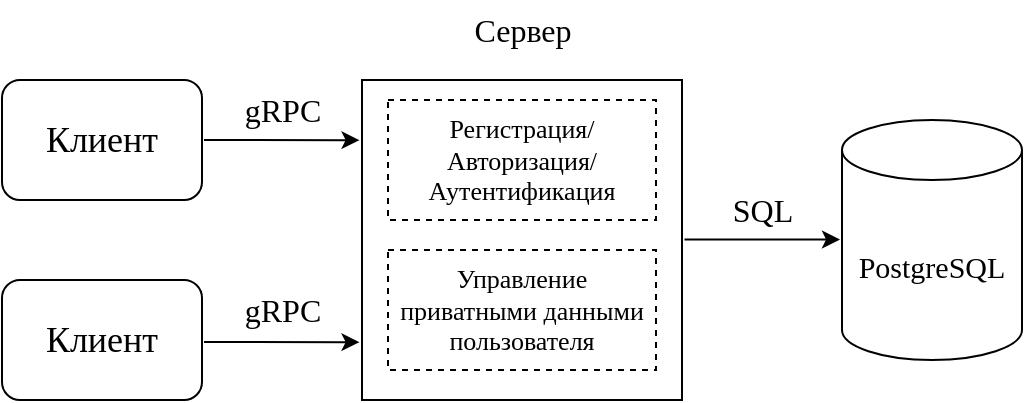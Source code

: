 <mxfile version="20.7.4" type="device" pages="2"><diagram name="Страница — 1" id="A7AEi9wS5JXtITfmlAnY"><mxGraphModel dx="1436" dy="846" grid="1" gridSize="10" guides="1" tooltips="1" connect="1" arrows="1" fold="1" page="1" pageScale="1" pageWidth="827" pageHeight="1169" math="0" shadow="0"><root><mxCell id="0"/><mxCell id="1" parent="0"/><mxCell id="0BjabEh6aeYiws9WoOvz-1" value="Клиент" style="rounded=1;whiteSpace=wrap;html=1;fontFamily=Times New Roman;fontSize=18;" parent="1" vertex="1"><mxGeometry x="120" y="120" width="100" height="60" as="geometry"/></mxCell><mxCell id="0BjabEh6aeYiws9WoOvz-2" value="Клиент" style="rounded=1;whiteSpace=wrap;html=1;fontFamily=Times New Roman;fontSize=18;" parent="1" vertex="1"><mxGeometry x="120" y="220" width="100" height="60" as="geometry"/></mxCell><mxCell id="0BjabEh6aeYiws9WoOvz-3" value="" style="rounded=0;whiteSpace=wrap;html=1;fontFamily=Times New Roman;fontSize=18;" parent="1" vertex="1"><mxGeometry x="300" y="120" width="160" height="160" as="geometry"/></mxCell><mxCell id="0BjabEh6aeYiws9WoOvz-4" value="PostgreSQL" style="shape=cylinder3;whiteSpace=wrap;html=1;boundedLbl=1;backgroundOutline=1;size=15;fontFamily=Times New Roman;fontSize=15;" parent="1" vertex="1"><mxGeometry x="540" y="140" width="90" height="120" as="geometry"/></mxCell><mxCell id="0BjabEh6aeYiws9WoOvz-6" value="" style="endArrow=classic;startArrow=none;html=1;rounded=0;exitX=1;exitY=0.5;exitDx=0;exitDy=0;entryX=-0.014;entryY=0.188;entryDx=0;entryDy=0;entryPerimeter=0;startFill=0;" parent="1" edge="1"><mxGeometry width="50" height="50" relative="1" as="geometry"><mxPoint x="221.0" y="150" as="sourcePoint"/><mxPoint x="298.76" y="150.08" as="targetPoint"/></mxGeometry></mxCell><mxCell id="0BjabEh6aeYiws9WoOvz-7" value="" style="endArrow=classic;startArrow=none;html=1;rounded=0;exitX=1;exitY=0.5;exitDx=0;exitDy=0;entryX=-0.014;entryY=0.188;entryDx=0;entryDy=0;entryPerimeter=0;startFill=0;" parent="1" edge="1"><mxGeometry width="50" height="50" relative="1" as="geometry"><mxPoint x="221.0" y="251" as="sourcePoint"/><mxPoint x="298.76" y="251.08" as="targetPoint"/></mxGeometry></mxCell><mxCell id="0BjabEh6aeYiws9WoOvz-8" value="" style="endArrow=classic;startArrow=none;html=1;rounded=0;exitX=1;exitY=0.5;exitDx=0;exitDy=0;entryX=-0.014;entryY=0.188;entryDx=0;entryDy=0;entryPerimeter=0;startFill=0;" parent="1" edge="1"><mxGeometry width="50" height="50" relative="1" as="geometry"><mxPoint x="461.24" y="199.69" as="sourcePoint"/><mxPoint x="539" y="199.77" as="targetPoint"/></mxGeometry></mxCell><mxCell id="0BjabEh6aeYiws9WoOvz-9" value="&lt;font face=&quot;Times New Roman&quot;&gt;&lt;span style=&quot;font-size: 16px;&quot;&gt;gRPC&lt;/span&gt;&lt;/font&gt;" style="text;html=1;align=center;verticalAlign=middle;resizable=0;points=[];autosize=1;strokeColor=none;fillColor=none;" parent="1" vertex="1"><mxGeometry x="230" y="120" width="60" height="30" as="geometry"/></mxCell><mxCell id="0BjabEh6aeYiws9WoOvz-10" value="&lt;font face=&quot;Times New Roman&quot;&gt;&lt;span style=&quot;font-size: 16px;&quot;&gt;gRPC&lt;/span&gt;&lt;/font&gt;" style="text;html=1;align=center;verticalAlign=middle;resizable=0;points=[];autosize=1;strokeColor=none;fillColor=none;" parent="1" vertex="1"><mxGeometry x="230" y="220" width="60" height="30" as="geometry"/></mxCell><mxCell id="0BjabEh6aeYiws9WoOvz-12" value="&lt;font face=&quot;Times New Roman&quot;&gt;&lt;span style=&quot;font-size: 16px;&quot;&gt;SQL&lt;/span&gt;&lt;/font&gt;" style="text;html=1;align=center;verticalAlign=middle;resizable=0;points=[];autosize=1;strokeColor=none;fillColor=none;" parent="1" vertex="1"><mxGeometry x="475" y="170" width="50" height="30" as="geometry"/></mxCell><mxCell id="0BjabEh6aeYiws9WoOvz-18" value="Регистрация/Авторизация/Аутентификация" style="rounded=0;whiteSpace=wrap;html=1;fontSize=13;dashed=1;fontFamily=Times New Roman;" parent="1" vertex="1"><mxGeometry x="313" y="130" width="134" height="60" as="geometry"/></mxCell><mxCell id="0BjabEh6aeYiws9WoOvz-19" value="&lt;font face=&quot;Times New Roman&quot;&gt;&lt;span style=&quot;font-size: 16px;&quot;&gt;Сервер&lt;/span&gt;&lt;/font&gt;" style="text;html=1;align=center;verticalAlign=middle;resizable=0;points=[];autosize=1;strokeColor=none;fillColor=none;" parent="1" vertex="1"><mxGeometry x="345" y="80" width="70" height="30" as="geometry"/></mxCell><mxCell id="0BjabEh6aeYiws9WoOvz-20" value="Управление приватными данными пользователя" style="rounded=0;whiteSpace=wrap;html=1;fontSize=13;dashed=1;fontFamily=Times New Roman;" parent="1" vertex="1"><mxGeometry x="313" y="205" width="134" height="60" as="geometry"/></mxCell></root></mxGraphModel></diagram><diagram id="UmiuhMNcPvP-buo4m6Mh" name="Страница — 2"><mxGraphModel dx="2665" dy="1079" grid="1" gridSize="10" guides="1" tooltips="1" connect="1" arrows="1" fold="1" page="1" pageScale="1" pageWidth="827" pageHeight="1169" math="0" shadow="0"><root><mxCell id="0"/><mxCell id="1" parent="0"/><mxCell id="PvdSpdUyLi-zHJBY2cFU-2" value="" style="rounded=0;whiteSpace=wrap;html=1;strokeColor=none;fillColor=#FF6666;" vertex="1" parent="1"><mxGeometry x="1640" y="460" width="360" height="80" as="geometry"/></mxCell><mxCell id="PvdSpdUyLi-zHJBY2cFU-3" value="" style="rounded=0;whiteSpace=wrap;html=1;strokeColor=none;fillColor=#CCFFE6;" vertex="1" parent="1"><mxGeometry x="1640" y="380" width="360" height="80" as="geometry"/></mxCell><mxCell id="MHM7nCRx2v9ie0jKiCHQ-299" value="" style="rounded=0;whiteSpace=wrap;html=1;strokeColor=none;fillColor=#CCFFE6;" parent="1" vertex="1"><mxGeometry x="1160" y="380" width="360" height="100" as="geometry"/></mxCell><mxCell id="MHM7nCRx2v9ie0jKiCHQ-263" value="" style="rounded=0;whiteSpace=wrap;html=1;strokeColor=none;fillColor=#FF6666;" parent="1" vertex="1"><mxGeometry x="640" y="460" width="360" height="80" as="geometry"/></mxCell><mxCell id="MHM7nCRx2v9ie0jKiCHQ-264" value="" style="rounded=0;whiteSpace=wrap;html=1;strokeColor=none;fillColor=#CCFFE6;" parent="1" vertex="1"><mxGeometry x="640" y="380" width="360" height="80" as="geometry"/></mxCell><mxCell id="MHM7nCRx2v9ie0jKiCHQ-179" value="" style="rounded=0;whiteSpace=wrap;html=1;strokeColor=none;fillColor=#FF6666;" parent="1" vertex="1"><mxGeometry x="-320" y="170" width="360" height="100" as="geometry"/></mxCell><mxCell id="MHM7nCRx2v9ie0jKiCHQ-175" value="" style="rounded=0;whiteSpace=wrap;html=1;strokeColor=none;fillColor=#FF6666;" parent="1" vertex="1"><mxGeometry x="-320" y="575" width="360" height="80" as="geometry"/></mxCell><mxCell id="MHM7nCRx2v9ie0jKiCHQ-158" value="" style="rounded=0;whiteSpace=wrap;html=1;strokeColor=none;fillColor=#CCFFE6;" parent="1" vertex="1"><mxGeometry x="-320" y="495" width="360" height="80" as="geometry"/></mxCell><mxCell id="MHM7nCRx2v9ie0jKiCHQ-71" value="" style="rounded=0;whiteSpace=wrap;html=1;strokeColor=none;fillColor=#FF6666;" parent="1" vertex="1"><mxGeometry x="160" y="558" width="360" height="100" as="geometry"/></mxCell><mxCell id="MHM7nCRx2v9ie0jKiCHQ-66" value="" style="rounded=0;whiteSpace=wrap;html=1;strokeColor=none;fillColor=#CCFFE6;" parent="1" vertex="1"><mxGeometry x="160" y="458" width="360" height="100" as="geometry"/></mxCell><mxCell id="MHM7nCRx2v9ie0jKiCHQ-1" value="" style="endArrow=none;html=1;rounded=0;strokeWidth=2;" parent="1" edge="1"><mxGeometry width="50" height="50" relative="1" as="geometry"><mxPoint x="160" y="680" as="sourcePoint"/><mxPoint x="160" y="80" as="targetPoint"/></mxGeometry></mxCell><mxCell id="MHM7nCRx2v9ie0jKiCHQ-2" value="" style="endArrow=none;html=1;rounded=0;strokeWidth=2;" parent="1" edge="1"><mxGeometry width="50" height="50" relative="1" as="geometry"><mxPoint x="280" y="680" as="sourcePoint"/><mxPoint x="280" y="80" as="targetPoint"/></mxGeometry></mxCell><mxCell id="MHM7nCRx2v9ie0jKiCHQ-3" value="" style="endArrow=none;html=1;rounded=0;strokeWidth=2;" parent="1" edge="1"><mxGeometry width="50" height="50" relative="1" as="geometry"><mxPoint x="400" y="680" as="sourcePoint"/><mxPoint x="400" y="80" as="targetPoint"/></mxGeometry></mxCell><mxCell id="MHM7nCRx2v9ie0jKiCHQ-8" value="Клиент 1" style="text;html=1;strokeColor=none;fillColor=none;align=center;verticalAlign=middle;whiteSpace=wrap;rounded=0;fontFamily=Times New Roman;fontSize=16;fontStyle=1" parent="1" vertex="1"><mxGeometry x="120" y="40" width="80" height="30" as="geometry"/></mxCell><mxCell id="MHM7nCRx2v9ie0jKiCHQ-9" value="Клиент 2" style="text;html=1;strokeColor=none;fillColor=none;align=center;verticalAlign=middle;whiteSpace=wrap;rounded=0;fontFamily=Times New Roman;fontSize=16;fontStyle=1" parent="1" vertex="1"><mxGeometry x="240" y="40" width="80" height="30" as="geometry"/></mxCell><mxCell id="MHM7nCRx2v9ie0jKiCHQ-10" value="Сервер" style="text;html=1;strokeColor=none;fillColor=none;align=center;verticalAlign=middle;whiteSpace=wrap;rounded=0;fontFamily=Times New Roman;fontSize=16;fontStyle=1" parent="1" vertex="1"><mxGeometry x="360" y="40" width="80" height="30" as="geometry"/></mxCell><mxCell id="MHM7nCRx2v9ie0jKiCHQ-11" value="" style="endArrow=classic;html=1;rounded=0;strokeColor=#0000FF;" parent="1" edge="1"><mxGeometry width="50" height="50" relative="1" as="geometry"><mxPoint x="160" y="108" as="sourcePoint"/><mxPoint x="400" y="108" as="targetPoint"/></mxGeometry></mxCell><mxCell id="MHM7nCRx2v9ie0jKiCHQ-12" value="" style="endArrow=classic;html=1;rounded=0;strokeColor=#CC00CC;" parent="1" edge="1"><mxGeometry width="50" height="50" relative="1" as="geometry"><mxPoint x="280" y="148" as="sourcePoint"/><mxPoint x="400" y="148" as="targetPoint"/></mxGeometry></mxCell><mxCell id="MHM7nCRx2v9ie0jKiCHQ-13" value="" style="endArrow=classic;html=1;rounded=0;strokeColor=#CC00CC;" parent="1" edge="1"><mxGeometry width="50" height="50" relative="1" as="geometry"><mxPoint x="400" y="488" as="sourcePoint"/><mxPoint x="280" y="488" as="targetPoint"/></mxGeometry></mxCell><mxCell id="MHM7nCRx2v9ie0jKiCHQ-14" value="" style="endArrow=classic;html=1;rounded=0;strokeColor=#0000FF;" parent="1" edge="1"><mxGeometry width="50" height="50" relative="1" as="geometry"><mxPoint x="400" y="528" as="sourcePoint"/><mxPoint x="160" y="528" as="targetPoint"/></mxGeometry></mxCell><mxCell id="MHM7nCRx2v9ie0jKiCHQ-15" value="Логин + пароль" style="text;html=1;strokeColor=none;fillColor=none;align=center;verticalAlign=middle;whiteSpace=wrap;rounded=0;" parent="1" vertex="1"><mxGeometry x="170" y="78" width="100" height="30" as="geometry"/></mxCell><mxCell id="MHM7nCRx2v9ie0jKiCHQ-18" value="OK + JWT" style="text;html=1;strokeColor=none;fillColor=none;align=center;verticalAlign=middle;whiteSpace=wrap;rounded=0;" parent="1" vertex="1"><mxGeometry x="290" y="498" width="100" height="30" as="geometry"/></mxCell><mxCell id="MHM7nCRx2v9ie0jKiCHQ-26" value="Логин + пароль" style="text;html=1;strokeColor=none;fillColor=none;align=center;verticalAlign=middle;whiteSpace=wrap;rounded=0;" parent="1" vertex="1"><mxGeometry x="290" y="118" width="100" height="30" as="geometry"/></mxCell><mxCell id="MHM7nCRx2v9ie0jKiCHQ-27" value="OK + JWT" style="text;html=1;strokeColor=none;fillColor=none;align=center;verticalAlign=middle;whiteSpace=wrap;rounded=0;" parent="1" vertex="1"><mxGeometry x="290" y="458" width="100" height="30" as="geometry"/></mxCell><mxCell id="MHM7nCRx2v9ie0jKiCHQ-38" value="" style="endArrow=none;html=1;rounded=0;strokeWidth=2;" parent="1" edge="1"><mxGeometry width="50" height="50" relative="1" as="geometry"><mxPoint x="520" y="680" as="sourcePoint"/><mxPoint x="520" y="80" as="targetPoint"/></mxGeometry></mxCell><mxCell id="MHM7nCRx2v9ie0jKiCHQ-40" value="База данных" style="text;html=1;strokeColor=none;fillColor=none;align=center;verticalAlign=middle;whiteSpace=wrap;rounded=0;fontFamily=Times New Roman;fontSize=16;fontStyle=1" parent="1" vertex="1"><mxGeometry x="480" y="40" width="80" height="30" as="geometry"/></mxCell><mxCell id="MHM7nCRx2v9ie0jKiCHQ-41" value="" style="endArrow=classic;html=1;rounded=0;strokeColor=#CC00CC;" parent="1" edge="1"><mxGeometry width="50" height="50" relative="1" as="geometry"><mxPoint x="400" y="228" as="sourcePoint"/><mxPoint x="520" y="228" as="targetPoint"/></mxGeometry></mxCell><mxCell id="MHM7nCRx2v9ie0jKiCHQ-49" value="" style="endArrow=classic;html=1;rounded=0;strokeColor=#0000FF;" parent="1" edge="1"><mxGeometry width="50" height="50" relative="1" as="geometry"><mxPoint x="400" y="188" as="sourcePoint"/><mxPoint x="520" y="188" as="targetPoint"/></mxGeometry></mxCell><mxCell id="MHM7nCRx2v9ie0jKiCHQ-50" value="Запрос пароля по логину" style="text;html=1;strokeColor=none;fillColor=none;align=center;verticalAlign=middle;whiteSpace=wrap;rounded=0;" parent="1" vertex="1"><mxGeometry x="410" y="198" width="100" height="30" as="geometry"/></mxCell><mxCell id="MHM7nCRx2v9ie0jKiCHQ-52" value="Запрос пароля по логину" style="text;html=1;strokeColor=none;fillColor=none;align=center;verticalAlign=middle;whiteSpace=wrap;rounded=0;" parent="1" vertex="1"><mxGeometry x="410" y="158" width="100" height="30" as="geometry"/></mxCell><mxCell id="MHM7nCRx2v9ie0jKiCHQ-54" value="" style="endArrow=classic;html=1;rounded=0;strokeColor=#CC00CC;" parent="1" edge="1"><mxGeometry width="50" height="50" relative="1" as="geometry"><mxPoint x="520" y="268" as="sourcePoint"/><mxPoint x="400" y="268" as="targetPoint"/></mxGeometry></mxCell><mxCell id="MHM7nCRx2v9ie0jKiCHQ-55" value="Пароль + соль" style="text;html=1;strokeColor=none;fillColor=none;align=center;verticalAlign=middle;whiteSpace=wrap;rounded=0;" parent="1" vertex="1"><mxGeometry x="410" y="238" width="100" height="30" as="geometry"/></mxCell><mxCell id="MHM7nCRx2v9ie0jKiCHQ-56" value="" style="endArrow=classic;html=1;rounded=0;strokeColor=#0000FF;" parent="1" edge="1"><mxGeometry width="50" height="50" relative="1" as="geometry"><mxPoint x="520" y="308" as="sourcePoint"/><mxPoint x="400" y="308" as="targetPoint"/></mxGeometry></mxCell><mxCell id="MHM7nCRx2v9ie0jKiCHQ-57" value="Пароль + соль" style="text;html=1;strokeColor=none;fillColor=none;align=center;verticalAlign=middle;whiteSpace=wrap;rounded=0;" parent="1" vertex="1"><mxGeometry x="410" y="278" width="100" height="30" as="geometry"/></mxCell><mxCell id="MHM7nCRx2v9ie0jKiCHQ-58" value="" style="endArrow=classic;html=1;rounded=0;strokeColor=#0000FF;edgeStyle=elbowEdgeStyle;" parent="1" edge="1"><mxGeometry width="50" height="50" relative="1" as="geometry"><mxPoint x="400" y="398" as="sourcePoint"/><mxPoint x="400" y="448" as="targetPoint"/><Array as="points"><mxPoint x="440" y="428"/></Array></mxGeometry></mxCell><mxCell id="MHM7nCRx2v9ie0jKiCHQ-59" value="Проверка &lt;br&gt;пароля" style="text;html=1;strokeColor=none;fillColor=none;align=left;verticalAlign=middle;whiteSpace=wrap;rounded=0;" parent="1" vertex="1"><mxGeometry x="450" y="408" width="60" height="30" as="geometry"/></mxCell><mxCell id="MHM7nCRx2v9ie0jKiCHQ-60" value="" style="endArrow=classic;html=1;rounded=0;strokeColor=#CC00CC;edgeStyle=elbowEdgeStyle;" parent="1" edge="1"><mxGeometry width="50" height="50" relative="1" as="geometry"><mxPoint x="400" y="328" as="sourcePoint"/><mxPoint x="400" y="378" as="targetPoint"/><Array as="points"><mxPoint x="440" y="358"/></Array></mxGeometry></mxCell><mxCell id="MHM7nCRx2v9ie0jKiCHQ-61" value="Проверка &lt;br&gt;пароля" style="text;html=1;strokeColor=none;fillColor=none;align=left;verticalAlign=middle;whiteSpace=wrap;rounded=0;" parent="1" vertex="1"><mxGeometry x="450" y="338" width="60" height="30" as="geometry"/></mxCell><mxCell id="MHM7nCRx2v9ie0jKiCHQ-62" value="" style="endArrow=classic;html=1;rounded=0;strokeColor=#CC00CC;" parent="1" edge="1"><mxGeometry width="50" height="50" relative="1" as="geometry"><mxPoint x="400" y="598" as="sourcePoint"/><mxPoint x="280" y="598" as="targetPoint"/></mxGeometry></mxCell><mxCell id="MHM7nCRx2v9ie0jKiCHQ-63" value="" style="endArrow=classic;html=1;rounded=0;strokeColor=#0000FF;" parent="1" edge="1"><mxGeometry width="50" height="50" relative="1" as="geometry"><mxPoint x="400" y="638" as="sourcePoint"/><mxPoint x="160" y="638" as="targetPoint"/></mxGeometry></mxCell><mxCell id="MHM7nCRx2v9ie0jKiCHQ-64" value="UNAUTHENTICATED" style="text;html=1;strokeColor=none;fillColor=none;align=center;verticalAlign=middle;whiteSpace=wrap;rounded=0;fontSize=10;" parent="1" vertex="1"><mxGeometry x="290" y="608" width="100" height="30" as="geometry"/></mxCell><mxCell id="MHM7nCRx2v9ie0jKiCHQ-65" value="UNAUTHENTICATED" style="text;html=1;strokeColor=none;fillColor=none;align=center;verticalAlign=middle;whiteSpace=wrap;rounded=0;fontSize=10;" parent="1" vertex="1"><mxGeometry x="290" y="568" width="100" height="30" as="geometry"/></mxCell><mxCell id="MHM7nCRx2v9ie0jKiCHQ-72" value="Успешная авторизация" style="text;html=1;strokeColor=none;fillColor=none;align=left;verticalAlign=middle;whiteSpace=wrap;rounded=0;" parent="1" vertex="1"><mxGeometry x="170" y="458" width="90" height="30" as="geometry"/></mxCell><mxCell id="MHM7nCRx2v9ie0jKiCHQ-73" value="Неудачная авторизация" style="text;html=1;strokeColor=none;fillColor=none;align=left;verticalAlign=middle;whiteSpace=wrap;rounded=0;" parent="1" vertex="1"><mxGeometry x="170" y="558" width="90" height="30" as="geometry"/></mxCell><mxCell id="MHM7nCRx2v9ie0jKiCHQ-76" value="" style="endArrow=none;html=1;rounded=0;strokeWidth=2;" parent="1" edge="1"><mxGeometry width="50" height="50" relative="1" as="geometry"><mxPoint x="-320" y="680" as="sourcePoint"/><mxPoint x="-320" y="80" as="targetPoint"/></mxGeometry></mxCell><mxCell id="MHM7nCRx2v9ie0jKiCHQ-77" value="" style="endArrow=none;html=1;rounded=0;strokeWidth=2;" parent="1" edge="1"><mxGeometry width="50" height="50" relative="1" as="geometry"><mxPoint x="-200" y="680" as="sourcePoint"/><mxPoint x="-200" y="80" as="targetPoint"/></mxGeometry></mxCell><mxCell id="MHM7nCRx2v9ie0jKiCHQ-78" value="" style="endArrow=none;html=1;rounded=0;strokeWidth=2;" parent="1" edge="1"><mxGeometry width="50" height="50" relative="1" as="geometry"><mxPoint x="-80" y="680" as="sourcePoint"/><mxPoint x="-80" y="80" as="targetPoint"/></mxGeometry></mxCell><mxCell id="MHM7nCRx2v9ie0jKiCHQ-79" value="Клиент 1" style="text;html=1;strokeColor=none;fillColor=none;align=center;verticalAlign=middle;whiteSpace=wrap;rounded=0;fontFamily=Times New Roman;fontSize=16;fontStyle=1" parent="1" vertex="1"><mxGeometry x="-360" y="40" width="80" height="30" as="geometry"/></mxCell><mxCell id="MHM7nCRx2v9ie0jKiCHQ-80" value="Клиент 2" style="text;html=1;strokeColor=none;fillColor=none;align=center;verticalAlign=middle;whiteSpace=wrap;rounded=0;fontFamily=Times New Roman;fontSize=16;fontStyle=1" parent="1" vertex="1"><mxGeometry x="-240" y="40" width="80" height="30" as="geometry"/></mxCell><mxCell id="MHM7nCRx2v9ie0jKiCHQ-81" value="Сервер" style="text;html=1;strokeColor=none;fillColor=none;align=center;verticalAlign=middle;whiteSpace=wrap;rounded=0;fontFamily=Times New Roman;fontSize=16;fontStyle=1" parent="1" vertex="1"><mxGeometry x="-120" y="40" width="80" height="30" as="geometry"/></mxCell><mxCell id="MHM7nCRx2v9ie0jKiCHQ-90" value="" style="endArrow=none;html=1;rounded=0;strokeWidth=2;" parent="1" edge="1"><mxGeometry width="50" height="50" relative="1" as="geometry"><mxPoint x="40" y="680" as="sourcePoint"/><mxPoint x="40" y="80" as="targetPoint"/></mxGeometry></mxCell><mxCell id="MHM7nCRx2v9ie0jKiCHQ-91" value="База данных" style="text;html=1;strokeColor=none;fillColor=none;align=center;verticalAlign=middle;whiteSpace=wrap;rounded=0;fontFamily=Times New Roman;fontSize=16;fontStyle=1" parent="1" vertex="1"><mxGeometry y="40" width="80" height="30" as="geometry"/></mxCell><mxCell id="MHM7nCRx2v9ie0jKiCHQ-112" value="" style="endArrow=classic;html=1;rounded=0;strokeColor=#0000FF;" parent="1" edge="1"><mxGeometry width="50" height="50" relative="1" as="geometry"><mxPoint x="-320" y="110" as="sourcePoint"/><mxPoint x="-80" y="110" as="targetPoint"/></mxGeometry></mxCell><mxCell id="MHM7nCRx2v9ie0jKiCHQ-113" value="" style="endArrow=classic;html=1;rounded=0;strokeColor=#CC00CC;" parent="1" edge="1"><mxGeometry width="50" height="50" relative="1" as="geometry"><mxPoint x="-200" y="150" as="sourcePoint"/><mxPoint x="-80" y="150" as="targetPoint"/></mxGeometry></mxCell><mxCell id="MHM7nCRx2v9ie0jKiCHQ-114" value="Логин + пароль" style="text;html=1;strokeColor=none;fillColor=none;align=center;verticalAlign=middle;whiteSpace=wrap;rounded=0;" parent="1" vertex="1"><mxGeometry x="-310" y="80" width="100" height="30" as="geometry"/></mxCell><mxCell id="MHM7nCRx2v9ie0jKiCHQ-115" value="Логин + пароль" style="text;html=1;strokeColor=none;fillColor=none;align=center;verticalAlign=middle;whiteSpace=wrap;rounded=0;" parent="1" vertex="1"><mxGeometry x="-190" y="120" width="100" height="30" as="geometry"/></mxCell><mxCell id="MHM7nCRx2v9ie0jKiCHQ-116" value="" style="endArrow=classic;html=1;rounded=0;strokeColor=#CC00CC;" parent="1" edge="1"><mxGeometry width="50" height="50" relative="1" as="geometry"><mxPoint x="-80" y="378.95" as="sourcePoint"/><mxPoint x="40" y="378.95" as="targetPoint"/></mxGeometry></mxCell><mxCell id="MHM7nCRx2v9ie0jKiCHQ-117" value="" style="endArrow=classic;html=1;rounded=0;strokeColor=#0000FF;" parent="1" edge="1"><mxGeometry width="50" height="50" relative="1" as="geometry"><mxPoint x="-80" y="318.95" as="sourcePoint"/><mxPoint x="40" y="318.95" as="targetPoint"/></mxGeometry></mxCell><mxCell id="MHM7nCRx2v9ie0jKiCHQ-118" value="Сохранение логина + пароля + соль" style="text;html=1;strokeColor=none;fillColor=none;align=center;verticalAlign=middle;whiteSpace=wrap;rounded=0;" parent="1" vertex="1"><mxGeometry x="-70" y="338.95" width="100" height="30" as="geometry"/></mxCell><mxCell id="MHM7nCRx2v9ie0jKiCHQ-119" value="Сохранение логина + пароля + соль" style="text;html=1;strokeColor=none;fillColor=none;align=center;verticalAlign=middle;whiteSpace=wrap;rounded=0;" parent="1" vertex="1"><mxGeometry x="-70" y="278.95" width="100" height="30" as="geometry"/></mxCell><mxCell id="MHM7nCRx2v9ie0jKiCHQ-153" value="" style="endArrow=classic;html=1;rounded=0;strokeColor=#0000FF;" parent="1" edge="1"><mxGeometry width="50" height="50" relative="1" as="geometry"><mxPoint x="40" y="418.95" as="sourcePoint"/><mxPoint x="-80" y="418.95" as="targetPoint"/></mxGeometry></mxCell><mxCell id="MHM7nCRx2v9ie0jKiCHQ-154" value="Успех сохранения" style="text;html=1;strokeColor=none;fillColor=none;align=center;verticalAlign=middle;whiteSpace=wrap;rounded=0;" parent="1" vertex="1"><mxGeometry x="-70" y="388.95" width="100" height="30" as="geometry"/></mxCell><mxCell id="MHM7nCRx2v9ie0jKiCHQ-155" value="" style="endArrow=classic;html=1;rounded=0;strokeColor=#CC00CC;" parent="1" edge="1"><mxGeometry width="50" height="50" relative="1" as="geometry"><mxPoint x="40" y="478.95" as="sourcePoint"/><mxPoint x="-80" y="478.95" as="targetPoint"/></mxGeometry></mxCell><mxCell id="MHM7nCRx2v9ie0jKiCHQ-156" value="Ошибка уникальности логина" style="text;html=1;strokeColor=none;fillColor=none;align=center;verticalAlign=middle;whiteSpace=wrap;rounded=0;" parent="1" vertex="1"><mxGeometry x="-70" y="438.95" width="100" height="30" as="geometry"/></mxCell><mxCell id="MHM7nCRx2v9ie0jKiCHQ-160" value="" style="endArrow=classic;html=1;rounded=0;strokeColor=#0000FF;" parent="1" edge="1"><mxGeometry width="50" height="50" relative="1" as="geometry"><mxPoint x="-80" y="553" as="sourcePoint"/><mxPoint x="-320" y="553" as="targetPoint"/></mxGeometry></mxCell><mxCell id="MHM7nCRx2v9ie0jKiCHQ-161" value="OK + JWT" style="text;html=1;strokeColor=none;fillColor=none;align=center;verticalAlign=middle;whiteSpace=wrap;rounded=0;" parent="1" vertex="1"><mxGeometry x="-190" y="523" width="100" height="30" as="geometry"/></mxCell><mxCell id="MHM7nCRx2v9ie0jKiCHQ-167" value="Успешная регистрация" style="text;html=1;strokeColor=none;fillColor=none;align=left;verticalAlign=middle;whiteSpace=wrap;rounded=0;" parent="1" vertex="1"><mxGeometry x="-310" y="495" width="90" height="30" as="geometry"/></mxCell><mxCell id="MHM7nCRx2v9ie0jKiCHQ-176" value="" style="endArrow=classic;html=1;rounded=0;strokeColor=#CC00CC;" parent="1" edge="1"><mxGeometry width="50" height="50" relative="1" as="geometry"><mxPoint x="-80" y="640" as="sourcePoint"/><mxPoint x="-200" y="640" as="targetPoint"/></mxGeometry></mxCell><mxCell id="MHM7nCRx2v9ie0jKiCHQ-177" value="ALREADY_EXISTS" style="text;html=1;strokeColor=none;fillColor=none;align=center;verticalAlign=middle;whiteSpace=wrap;rounded=0;fontSize=10;" parent="1" vertex="1"><mxGeometry x="-190" y="610" width="100" height="30" as="geometry"/></mxCell><mxCell id="MHM7nCRx2v9ie0jKiCHQ-178" value="Пользователь уже существует" style="text;html=1;strokeColor=none;fillColor=none;align=left;verticalAlign=middle;whiteSpace=wrap;rounded=0;" parent="1" vertex="1"><mxGeometry x="-310" y="575" width="90" height="30" as="geometry"/></mxCell><mxCell id="MHM7nCRx2v9ie0jKiCHQ-180" value="" style="endArrow=classic;html=1;rounded=0;strokeColor=#CC00CC;" parent="1" edge="1"><mxGeometry width="50" height="50" relative="1" as="geometry"><mxPoint x="-80" y="210" as="sourcePoint"/><mxPoint x="-200" y="210" as="targetPoint"/></mxGeometry></mxCell><mxCell id="MHM7nCRx2v9ie0jKiCHQ-181" value="" style="endArrow=classic;html=1;rounded=0;strokeColor=#0000FF;" parent="1" edge="1"><mxGeometry width="50" height="50" relative="1" as="geometry"><mxPoint x="-80" y="250" as="sourcePoint"/><mxPoint x="-320" y="250" as="targetPoint"/></mxGeometry></mxCell><mxCell id="MHM7nCRx2v9ie0jKiCHQ-182" value="INVALID_ARGUMENT" style="text;html=1;strokeColor=none;fillColor=none;align=center;verticalAlign=middle;whiteSpace=wrap;rounded=0;fontSize=10;" parent="1" vertex="1"><mxGeometry x="-190" y="220" width="100" height="30" as="geometry"/></mxCell><mxCell id="MHM7nCRx2v9ie0jKiCHQ-183" value="INVALID_ARGUMENT" style="text;html=1;strokeColor=none;fillColor=none;align=center;verticalAlign=middle;whiteSpace=wrap;rounded=0;fontSize=10;" parent="1" vertex="1"><mxGeometry x="-190" y="180" width="100" height="30" as="geometry"/></mxCell><mxCell id="MHM7nCRx2v9ie0jKiCHQ-184" value="Неверный формат данных" style="text;html=1;strokeColor=none;fillColor=none;align=left;verticalAlign=middle;whiteSpace=wrap;rounded=0;" parent="1" vertex="1"><mxGeometry x="-310" y="170" width="90" height="50" as="geometry"/></mxCell><mxCell id="MHM7nCRx2v9ie0jKiCHQ-187" value="" style="endArrow=none;html=1;rounded=0;strokeWidth=2;" parent="1" edge="1"><mxGeometry width="50" height="50" relative="1" as="geometry"><mxPoint x="640" y="560" as="sourcePoint"/><mxPoint x="640" y="80" as="targetPoint"/></mxGeometry></mxCell><mxCell id="MHM7nCRx2v9ie0jKiCHQ-188" value="" style="endArrow=none;html=1;rounded=0;strokeWidth=2;" parent="1" edge="1"><mxGeometry width="50" height="50" relative="1" as="geometry"><mxPoint x="760" y="560" as="sourcePoint"/><mxPoint x="760" y="80" as="targetPoint"/></mxGeometry></mxCell><mxCell id="MHM7nCRx2v9ie0jKiCHQ-189" value="" style="endArrow=none;html=1;rounded=0;strokeWidth=2;" parent="1" edge="1"><mxGeometry width="50" height="50" relative="1" as="geometry"><mxPoint x="880" y="560" as="sourcePoint"/><mxPoint x="880" y="80" as="targetPoint"/></mxGeometry></mxCell><mxCell id="MHM7nCRx2v9ie0jKiCHQ-190" value="Клиент 1" style="text;html=1;strokeColor=none;fillColor=none;align=center;verticalAlign=middle;whiteSpace=wrap;rounded=0;fontFamily=Times New Roman;fontSize=16;fontStyle=1" parent="1" vertex="1"><mxGeometry x="600" y="40" width="80" height="30" as="geometry"/></mxCell><mxCell id="MHM7nCRx2v9ie0jKiCHQ-191" value="Клиент 2" style="text;html=1;strokeColor=none;fillColor=none;align=center;verticalAlign=middle;whiteSpace=wrap;rounded=0;fontFamily=Times New Roman;fontSize=16;fontStyle=1" parent="1" vertex="1"><mxGeometry x="720" y="40" width="80" height="30" as="geometry"/></mxCell><mxCell id="MHM7nCRx2v9ie0jKiCHQ-192" value="Сервер" style="text;html=1;strokeColor=none;fillColor=none;align=center;verticalAlign=middle;whiteSpace=wrap;rounded=0;fontFamily=Times New Roman;fontSize=16;fontStyle=1" parent="1" vertex="1"><mxGeometry x="840" y="40" width="80" height="30" as="geometry"/></mxCell><mxCell id="MHM7nCRx2v9ie0jKiCHQ-201" value="" style="endArrow=none;html=1;rounded=0;strokeWidth=2;" parent="1" edge="1"><mxGeometry width="50" height="50" relative="1" as="geometry"><mxPoint x="1000" y="560" as="sourcePoint"/><mxPoint x="1000" y="80" as="targetPoint"/></mxGeometry></mxCell><mxCell id="MHM7nCRx2v9ie0jKiCHQ-202" value="База данных" style="text;html=1;strokeColor=none;fillColor=none;align=center;verticalAlign=middle;whiteSpace=wrap;rounded=0;fontFamily=Times New Roman;fontSize=16;fontStyle=1" parent="1" vertex="1"><mxGeometry x="960" y="40" width="80" height="30" as="geometry"/></mxCell><mxCell id="MHM7nCRx2v9ie0jKiCHQ-221" value="" style="endArrow=classic;html=1;rounded=0;strokeColor=#0000FF;" parent="1" edge="1"><mxGeometry width="50" height="50" relative="1" as="geometry"><mxPoint x="640" y="119.5" as="sourcePoint"/><mxPoint x="880" y="119.5" as="targetPoint"/></mxGeometry></mxCell><mxCell id="MHM7nCRx2v9ie0jKiCHQ-222" value="" style="endArrow=classic;html=1;rounded=0;strokeColor=#CC00CC;" parent="1" edge="1"><mxGeometry width="50" height="50" relative="1" as="geometry"><mxPoint x="760" y="159.5" as="sourcePoint"/><mxPoint x="880" y="159.5" as="targetPoint"/></mxGeometry></mxCell><mxCell id="MHM7nCRx2v9ie0jKiCHQ-223" value="Новые данные + JWT" style="text;html=1;strokeColor=none;fillColor=none;align=center;verticalAlign=middle;whiteSpace=wrap;rounded=0;" parent="1" vertex="1"><mxGeometry x="650" y="89.5" width="100" height="30" as="geometry"/></mxCell><mxCell id="MHM7nCRx2v9ie0jKiCHQ-224" value="Новые данные + JWT" style="text;html=1;strokeColor=none;fillColor=none;align=center;verticalAlign=middle;whiteSpace=wrap;rounded=0;" parent="1" vertex="1"><mxGeometry x="770" y="129.5" width="100" height="30" as="geometry"/></mxCell><mxCell id="MHM7nCRx2v9ie0jKiCHQ-229" value="" style="endArrow=classic;html=1;rounded=0;strokeColor=#CC00CC;" parent="1" edge="1"><mxGeometry width="50" height="50" relative="1" as="geometry"><mxPoint x="880" y="259" as="sourcePoint"/><mxPoint x="1000" y="259" as="targetPoint"/></mxGeometry></mxCell><mxCell id="MHM7nCRx2v9ie0jKiCHQ-230" value="" style="endArrow=classic;html=1;rounded=0;strokeColor=#0000FF;" parent="1" edge="1"><mxGeometry width="50" height="50" relative="1" as="geometry"><mxPoint x="880" y="199" as="sourcePoint"/><mxPoint x="1000" y="199" as="targetPoint"/></mxGeometry></mxCell><mxCell id="MHM7nCRx2v9ie0jKiCHQ-231" value="Сохранение данных" style="text;html=1;strokeColor=none;fillColor=none;align=center;verticalAlign=middle;whiteSpace=wrap;rounded=0;" parent="1" vertex="1"><mxGeometry x="890" y="219" width="100" height="30" as="geometry"/></mxCell><mxCell id="MHM7nCRx2v9ie0jKiCHQ-232" value="Сохранение данных" style="text;html=1;strokeColor=none;fillColor=none;align=center;verticalAlign=middle;whiteSpace=wrap;rounded=0;" parent="1" vertex="1"><mxGeometry x="890" y="159" width="100" height="30" as="geometry"/></mxCell><mxCell id="MHM7nCRx2v9ie0jKiCHQ-245" value="" style="endArrow=classic;html=1;rounded=0;strokeColor=#0000FF;" parent="1" edge="1"><mxGeometry width="50" height="50" relative="1" as="geometry"><mxPoint x="1000" y="308.95" as="sourcePoint"/><mxPoint x="880" y="308.95" as="targetPoint"/></mxGeometry></mxCell><mxCell id="MHM7nCRx2v9ie0jKiCHQ-246" value="Успех сохранения" style="text;html=1;strokeColor=none;fillColor=none;align=center;verticalAlign=middle;whiteSpace=wrap;rounded=0;" parent="1" vertex="1"><mxGeometry x="890" y="278.95" width="100" height="30" as="geometry"/></mxCell><mxCell id="MHM7nCRx2v9ie0jKiCHQ-249" value="" style="endArrow=classic;html=1;rounded=0;strokeColor=#CC00CC;" parent="1" edge="1"><mxGeometry width="50" height="50" relative="1" as="geometry"><mxPoint x="1000" y="358.95" as="sourcePoint"/><mxPoint x="880" y="358.95" as="targetPoint"/></mxGeometry></mxCell><mxCell id="MHM7nCRx2v9ie0jKiCHQ-250" value="Ошибка уникальности" style="text;html=1;strokeColor=none;fillColor=none;align=center;verticalAlign=middle;whiteSpace=wrap;rounded=0;" parent="1" vertex="1"><mxGeometry x="890" y="328.95" width="100" height="30" as="geometry"/></mxCell><mxCell id="MHM7nCRx2v9ie0jKiCHQ-265" value="" style="endArrow=classic;html=1;rounded=0;strokeColor=#0000FF;" parent="1" edge="1"><mxGeometry width="50" height="50" relative="1" as="geometry"><mxPoint x="880" y="438" as="sourcePoint"/><mxPoint x="640" y="438" as="targetPoint"/></mxGeometry></mxCell><mxCell id="MHM7nCRx2v9ie0jKiCHQ-266" value="OK" style="text;html=1;strokeColor=none;fillColor=none;align=center;verticalAlign=middle;whiteSpace=wrap;rounded=0;" parent="1" vertex="1"><mxGeometry x="770" y="408" width="100" height="30" as="geometry"/></mxCell><mxCell id="MHM7nCRx2v9ie0jKiCHQ-267" value="Успешное создание" style="text;html=1;strokeColor=none;fillColor=none;align=left;verticalAlign=middle;whiteSpace=wrap;rounded=0;" parent="1" vertex="1"><mxGeometry x="650" y="380" width="90" height="30" as="geometry"/></mxCell><mxCell id="MHM7nCRx2v9ie0jKiCHQ-268" value="" style="endArrow=classic;html=1;rounded=0;strokeColor=#CC00CC;" parent="1" edge="1"><mxGeometry width="50" height="50" relative="1" as="geometry"><mxPoint x="880" y="525" as="sourcePoint"/><mxPoint x="760" y="525" as="targetPoint"/></mxGeometry></mxCell><mxCell id="MHM7nCRx2v9ie0jKiCHQ-269" value="ALREADY_EXISTS" style="text;html=1;strokeColor=none;fillColor=none;align=center;verticalAlign=middle;whiteSpace=wrap;rounded=0;fontSize=10;" parent="1" vertex="1"><mxGeometry x="770" y="495" width="100" height="30" as="geometry"/></mxCell><mxCell id="MHM7nCRx2v9ie0jKiCHQ-270" value="Данные уже существуют" style="text;html=1;strokeColor=none;fillColor=none;align=left;verticalAlign=middle;whiteSpace=wrap;rounded=0;" parent="1" vertex="1"><mxGeometry x="650" y="460" width="90" height="30" as="geometry"/></mxCell><mxCell id="MHM7nCRx2v9ie0jKiCHQ-273" value="" style="endArrow=none;html=1;rounded=0;strokeWidth=2;" parent="1" edge="1"><mxGeometry width="50" height="50" relative="1" as="geometry"><mxPoint x="1160" y="500" as="sourcePoint"/><mxPoint x="1160" y="80" as="targetPoint"/></mxGeometry></mxCell><mxCell id="MHM7nCRx2v9ie0jKiCHQ-274" value="" style="endArrow=none;html=1;rounded=0;strokeWidth=2;" parent="1" edge="1"><mxGeometry width="50" height="50" relative="1" as="geometry"><mxPoint x="1280" y="500" as="sourcePoint"/><mxPoint x="1280" y="80" as="targetPoint"/></mxGeometry></mxCell><mxCell id="MHM7nCRx2v9ie0jKiCHQ-275" value="" style="endArrow=none;html=1;rounded=0;strokeWidth=2;" parent="1" edge="1"><mxGeometry width="50" height="50" relative="1" as="geometry"><mxPoint x="1400" y="500" as="sourcePoint"/><mxPoint x="1400" y="80" as="targetPoint"/></mxGeometry></mxCell><mxCell id="MHM7nCRx2v9ie0jKiCHQ-276" value="Клиент 1" style="text;html=1;strokeColor=none;fillColor=none;align=center;verticalAlign=middle;whiteSpace=wrap;rounded=0;fontFamily=Times New Roman;fontSize=16;fontStyle=1" parent="1" vertex="1"><mxGeometry x="1120" y="40" width="80" height="30" as="geometry"/></mxCell><mxCell id="MHM7nCRx2v9ie0jKiCHQ-277" value="Клиент 2" style="text;html=1;strokeColor=none;fillColor=none;align=center;verticalAlign=middle;whiteSpace=wrap;rounded=0;fontFamily=Times New Roman;fontSize=16;fontStyle=1" parent="1" vertex="1"><mxGeometry x="1240" y="40" width="80" height="30" as="geometry"/></mxCell><mxCell id="MHM7nCRx2v9ie0jKiCHQ-278" value="Сервер" style="text;html=1;strokeColor=none;fillColor=none;align=center;verticalAlign=middle;whiteSpace=wrap;rounded=0;fontFamily=Times New Roman;fontSize=16;fontStyle=1" parent="1" vertex="1"><mxGeometry x="1360" y="40" width="80" height="30" as="geometry"/></mxCell><mxCell id="MHM7nCRx2v9ie0jKiCHQ-279" value="" style="endArrow=none;html=1;rounded=0;strokeWidth=2;" parent="1" edge="1"><mxGeometry width="50" height="50" relative="1" as="geometry"><mxPoint x="1520" y="500" as="sourcePoint"/><mxPoint x="1520" y="80" as="targetPoint"/></mxGeometry></mxCell><mxCell id="MHM7nCRx2v9ie0jKiCHQ-280" value="База данных" style="text;html=1;strokeColor=none;fillColor=none;align=center;verticalAlign=middle;whiteSpace=wrap;rounded=0;fontFamily=Times New Roman;fontSize=16;fontStyle=1" parent="1" vertex="1"><mxGeometry x="1480" y="40" width="80" height="30" as="geometry"/></mxCell><mxCell id="MHM7nCRx2v9ie0jKiCHQ-281" value="" style="endArrow=classic;html=1;rounded=0;strokeColor=#0000FF;" parent="1" edge="1"><mxGeometry width="50" height="50" relative="1" as="geometry"><mxPoint x="1160" y="119.5" as="sourcePoint"/><mxPoint x="1400" y="119.5" as="targetPoint"/></mxGeometry></mxCell><mxCell id="MHM7nCRx2v9ie0jKiCHQ-282" value="" style="endArrow=classic;html=1;rounded=0;strokeColor=#CC00CC;" parent="1" edge="1"><mxGeometry width="50" height="50" relative="1" as="geometry"><mxPoint x="1280" y="159.5" as="sourcePoint"/><mxPoint x="1400" y="159.5" as="targetPoint"/></mxGeometry></mxCell><mxCell id="MHM7nCRx2v9ie0jKiCHQ-283" value="Измененные данные + JWT" style="text;html=1;strokeColor=none;fillColor=none;align=center;verticalAlign=middle;whiteSpace=wrap;rounded=0;" parent="1" vertex="1"><mxGeometry x="1170" y="89.5" width="100" height="30" as="geometry"/></mxCell><mxCell id="MHM7nCRx2v9ie0jKiCHQ-284" value="Измененные данные + JWT" style="text;html=1;strokeColor=none;fillColor=none;align=center;verticalAlign=middle;whiteSpace=wrap;rounded=0;" parent="1" vertex="1"><mxGeometry x="1290" y="129.5" width="100" height="30" as="geometry"/></mxCell><mxCell id="MHM7nCRx2v9ie0jKiCHQ-285" value="" style="endArrow=classic;html=1;rounded=0;strokeColor=#CC00CC;" parent="1" edge="1"><mxGeometry width="50" height="50" relative="1" as="geometry"><mxPoint x="1400" y="259" as="sourcePoint"/><mxPoint x="1520" y="259" as="targetPoint"/></mxGeometry></mxCell><mxCell id="MHM7nCRx2v9ie0jKiCHQ-286" value="" style="endArrow=classic;html=1;rounded=0;strokeColor=#0000FF;" parent="1" edge="1"><mxGeometry width="50" height="50" relative="1" as="geometry"><mxPoint x="1400" y="199" as="sourcePoint"/><mxPoint x="1520" y="199" as="targetPoint"/></mxGeometry></mxCell><mxCell id="MHM7nCRx2v9ie0jKiCHQ-287" value="Изменение данных" style="text;html=1;strokeColor=none;fillColor=none;align=center;verticalAlign=middle;whiteSpace=wrap;rounded=0;" parent="1" vertex="1"><mxGeometry x="1410" y="219" width="100" height="30" as="geometry"/></mxCell><mxCell id="MHM7nCRx2v9ie0jKiCHQ-288" value="Изменение данных" style="text;html=1;strokeColor=none;fillColor=none;align=center;verticalAlign=middle;whiteSpace=wrap;rounded=0;" parent="1" vertex="1"><mxGeometry x="1410" y="159" width="100" height="30" as="geometry"/></mxCell><mxCell id="MHM7nCRx2v9ie0jKiCHQ-289" value="" style="endArrow=classic;html=1;rounded=0;strokeColor=#0000FF;" parent="1" edge="1"><mxGeometry width="50" height="50" relative="1" as="geometry"><mxPoint x="1520" y="308.95" as="sourcePoint"/><mxPoint x="1400" y="308.95" as="targetPoint"/></mxGeometry></mxCell><mxCell id="MHM7nCRx2v9ie0jKiCHQ-290" value="Успех изменения" style="text;html=1;strokeColor=none;fillColor=none;align=center;verticalAlign=middle;whiteSpace=wrap;rounded=0;" parent="1" vertex="1"><mxGeometry x="1410" y="278.95" width="100" height="30" as="geometry"/></mxCell><mxCell id="MHM7nCRx2v9ie0jKiCHQ-291" value="" style="endArrow=classic;html=1;rounded=0;strokeColor=#CC00CC;" parent="1" edge="1"><mxGeometry width="50" height="50" relative="1" as="geometry"><mxPoint x="1520" y="358.95" as="sourcePoint"/><mxPoint x="1400" y="358.95" as="targetPoint"/></mxGeometry></mxCell><mxCell id="MHM7nCRx2v9ie0jKiCHQ-292" value="Успех изменения" style="text;html=1;strokeColor=none;fillColor=none;align=center;verticalAlign=middle;whiteSpace=wrap;rounded=0;" parent="1" vertex="1"><mxGeometry x="1410" y="328.95" width="100" height="30" as="geometry"/></mxCell><mxCell id="MHM7nCRx2v9ie0jKiCHQ-300" value="" style="endArrow=classic;html=1;rounded=0;strokeColor=#CC00CC;" parent="1" edge="1"><mxGeometry width="50" height="50" relative="1" as="geometry"><mxPoint x="1400" y="410" as="sourcePoint"/><mxPoint x="1280" y="410" as="targetPoint"/></mxGeometry></mxCell><mxCell id="MHM7nCRx2v9ie0jKiCHQ-301" value="" style="endArrow=classic;html=1;rounded=0;strokeColor=#0000FF;" parent="1" edge="1"><mxGeometry width="50" height="50" relative="1" as="geometry"><mxPoint x="1400" y="450" as="sourcePoint"/><mxPoint x="1160" y="450" as="targetPoint"/></mxGeometry></mxCell><mxCell id="MHM7nCRx2v9ie0jKiCHQ-302" value="OK&amp;nbsp;" style="text;html=1;strokeColor=none;fillColor=none;align=center;verticalAlign=middle;whiteSpace=wrap;rounded=0;" parent="1" vertex="1"><mxGeometry x="1290" y="420" width="100" height="30" as="geometry"/></mxCell><mxCell id="MHM7nCRx2v9ie0jKiCHQ-303" value="OK" style="text;html=1;strokeColor=none;fillColor=none;align=center;verticalAlign=middle;whiteSpace=wrap;rounded=0;" parent="1" vertex="1"><mxGeometry x="1290" y="380" width="100" height="30" as="geometry"/></mxCell><mxCell id="MHM7nCRx2v9ie0jKiCHQ-304" value="Успешная изменение" style="text;html=1;strokeColor=none;fillColor=none;align=left;verticalAlign=middle;whiteSpace=wrap;rounded=0;" parent="1" vertex="1"><mxGeometry x="1170" y="380" width="90" height="30" as="geometry"/></mxCell><mxCell id="MHM7nCRx2v9ie0jKiCHQ-307" value="" style="endArrow=none;html=1;rounded=0;strokeWidth=2;" parent="1" edge="1"><mxGeometry width="50" height="50" relative="1" as="geometry"><mxPoint x="1640" y="560" as="sourcePoint"/><mxPoint x="1640" y="80" as="targetPoint"/></mxGeometry></mxCell><mxCell id="MHM7nCRx2v9ie0jKiCHQ-308" value="" style="endArrow=none;html=1;rounded=0;strokeWidth=2;" parent="1" edge="1"><mxGeometry width="50" height="50" relative="1" as="geometry"><mxPoint x="1760" y="560" as="sourcePoint"/><mxPoint x="1760" y="80" as="targetPoint"/></mxGeometry></mxCell><mxCell id="MHM7nCRx2v9ie0jKiCHQ-309" value="" style="endArrow=none;html=1;rounded=0;strokeWidth=2;" parent="1" edge="1"><mxGeometry width="50" height="50" relative="1" as="geometry"><mxPoint x="1880" y="560" as="sourcePoint"/><mxPoint x="1880" y="80" as="targetPoint"/></mxGeometry></mxCell><mxCell id="MHM7nCRx2v9ie0jKiCHQ-310" value="Клиент 1" style="text;html=1;strokeColor=none;fillColor=none;align=center;verticalAlign=middle;whiteSpace=wrap;rounded=0;fontFamily=Times New Roman;fontSize=16;fontStyle=1" parent="1" vertex="1"><mxGeometry x="1600" y="40" width="80" height="30" as="geometry"/></mxCell><mxCell id="MHM7nCRx2v9ie0jKiCHQ-311" value="Клиент 2" style="text;html=1;strokeColor=none;fillColor=none;align=center;verticalAlign=middle;whiteSpace=wrap;rounded=0;fontFamily=Times New Roman;fontSize=16;fontStyle=1" parent="1" vertex="1"><mxGeometry x="1720" y="40" width="80" height="30" as="geometry"/></mxCell><mxCell id="MHM7nCRx2v9ie0jKiCHQ-312" value="Сервер" style="text;html=1;strokeColor=none;fillColor=none;align=center;verticalAlign=middle;whiteSpace=wrap;rounded=0;fontFamily=Times New Roman;fontSize=16;fontStyle=1" parent="1" vertex="1"><mxGeometry x="1840" y="40" width="80" height="30" as="geometry"/></mxCell><mxCell id="MHM7nCRx2v9ie0jKiCHQ-313" value="" style="endArrow=none;html=1;rounded=0;strokeWidth=2;" parent="1" edge="1"><mxGeometry width="50" height="50" relative="1" as="geometry"><mxPoint x="2000" y="560" as="sourcePoint"/><mxPoint x="2000" y="80" as="targetPoint"/></mxGeometry></mxCell><mxCell id="MHM7nCRx2v9ie0jKiCHQ-314" value="База данных" style="text;html=1;strokeColor=none;fillColor=none;align=center;verticalAlign=middle;whiteSpace=wrap;rounded=0;fontFamily=Times New Roman;fontSize=16;fontStyle=1" parent="1" vertex="1"><mxGeometry x="1960" y="40" width="80" height="30" as="geometry"/></mxCell><mxCell id="MHM7nCRx2v9ie0jKiCHQ-315" value="" style="endArrow=classic;html=1;rounded=0;strokeColor=#CC00CC;" parent="1" edge="1"><mxGeometry width="50" height="50" relative="1" as="geometry"><mxPoint x="1760" y="160" as="sourcePoint"/><mxPoint x="1880" y="160" as="targetPoint"/></mxGeometry></mxCell><mxCell id="MHM7nCRx2v9ie0jKiCHQ-316" value="" style="endArrow=classic;html=1;rounded=0;strokeColor=#0000FF;" parent="1" edge="1"><mxGeometry width="50" height="50" relative="1" as="geometry"><mxPoint x="1640" y="120" as="sourcePoint"/><mxPoint x="1880" y="119.5" as="targetPoint"/></mxGeometry></mxCell><mxCell id="MHM7nCRx2v9ie0jKiCHQ-317" value="Удаление данных + JWT" style="text;html=1;strokeColor=none;fillColor=none;align=center;verticalAlign=middle;whiteSpace=wrap;rounded=0;" parent="1" vertex="1"><mxGeometry x="1650" y="88" width="100" height="30" as="geometry"/></mxCell><mxCell id="MHM7nCRx2v9ie0jKiCHQ-318" value="Изменённые данные + JWT" style="text;html=1;strokeColor=none;fillColor=none;align=center;verticalAlign=middle;whiteSpace=wrap;rounded=0;" parent="1" vertex="1"><mxGeometry x="1770" y="128" width="100" height="30" as="geometry"/></mxCell><mxCell id="MHM7nCRx2v9ie0jKiCHQ-319" value="" style="endArrow=classic;html=1;rounded=0;strokeColor=#CC00CC;" parent="1" edge="1"><mxGeometry width="50" height="50" relative="1" as="geometry"><mxPoint x="1880" y="259" as="sourcePoint"/><mxPoint x="2000" y="259" as="targetPoint"/></mxGeometry></mxCell><mxCell id="MHM7nCRx2v9ie0jKiCHQ-320" value="" style="endArrow=classic;html=1;rounded=0;strokeColor=#0000FF;" parent="1" edge="1"><mxGeometry width="50" height="50" relative="1" as="geometry"><mxPoint x="1880" y="199" as="sourcePoint"/><mxPoint x="2000" y="199" as="targetPoint"/></mxGeometry></mxCell><mxCell id="MHM7nCRx2v9ie0jKiCHQ-321" value="Изменение данных" style="text;html=1;strokeColor=none;fillColor=none;align=center;verticalAlign=middle;whiteSpace=wrap;rounded=0;" parent="1" vertex="1"><mxGeometry x="1890" y="219" width="100" height="30" as="geometry"/></mxCell><mxCell id="MHM7nCRx2v9ie0jKiCHQ-322" value="Удаление" style="text;html=1;strokeColor=none;fillColor=none;align=center;verticalAlign=middle;whiteSpace=wrap;rounded=0;" parent="1" vertex="1"><mxGeometry x="1890" y="159" width="100" height="30" as="geometry"/></mxCell><mxCell id="MHM7nCRx2v9ie0jKiCHQ-323" value="" style="endArrow=classic;html=1;rounded=0;strokeColor=#0000FF;" parent="1" edge="1"><mxGeometry width="50" height="50" relative="1" as="geometry"><mxPoint x="2000" y="308.95" as="sourcePoint"/><mxPoint x="1880" y="308.95" as="targetPoint"/></mxGeometry></mxCell><mxCell id="MHM7nCRx2v9ie0jKiCHQ-324" value="Успех удаления" style="text;html=1;strokeColor=none;fillColor=none;align=center;verticalAlign=middle;whiteSpace=wrap;rounded=0;" parent="1" vertex="1"><mxGeometry x="1890" y="278.95" width="100" height="30" as="geometry"/></mxCell><mxCell id="MHM7nCRx2v9ie0jKiCHQ-325" value="" style="endArrow=classic;html=1;rounded=0;strokeColor=#CC00CC;" parent="1" edge="1"><mxGeometry width="50" height="50" relative="1" as="geometry"><mxPoint x="2000" y="358.95" as="sourcePoint"/><mxPoint x="1880" y="358.95" as="targetPoint"/></mxGeometry></mxCell><mxCell id="MHM7nCRx2v9ie0jKiCHQ-326" value="Данные не найдены" style="text;html=1;strokeColor=none;fillColor=none;align=center;verticalAlign=middle;whiteSpace=wrap;rounded=0;" parent="1" vertex="1"><mxGeometry x="1890" y="328.95" width="100" height="30" as="geometry"/></mxCell><mxCell id="PvdSpdUyLi-zHJBY2cFU-4" value="" style="endArrow=classic;html=1;rounded=0;strokeColor=#0000FF;" edge="1" parent="1"><mxGeometry width="50" height="50" relative="1" as="geometry"><mxPoint x="1880" y="438" as="sourcePoint"/><mxPoint x="1640" y="438" as="targetPoint"/></mxGeometry></mxCell><mxCell id="PvdSpdUyLi-zHJBY2cFU-5" value="OK" style="text;html=1;strokeColor=none;fillColor=none;align=center;verticalAlign=middle;whiteSpace=wrap;rounded=0;" vertex="1" parent="1"><mxGeometry x="1770" y="408" width="100" height="30" as="geometry"/></mxCell><mxCell id="PvdSpdUyLi-zHJBY2cFU-6" value="Успешное создание" style="text;html=1;strokeColor=none;fillColor=none;align=left;verticalAlign=middle;whiteSpace=wrap;rounded=0;" vertex="1" parent="1"><mxGeometry x="1650" y="380" width="90" height="30" as="geometry"/></mxCell><mxCell id="PvdSpdUyLi-zHJBY2cFU-7" value="" style="endArrow=classic;html=1;rounded=0;strokeColor=#CC00CC;" edge="1" parent="1"><mxGeometry width="50" height="50" relative="1" as="geometry"><mxPoint x="1880" y="525.0" as="sourcePoint"/><mxPoint x="1760" y="525.0" as="targetPoint"/></mxGeometry></mxCell><mxCell id="PvdSpdUyLi-zHJBY2cFU-8" value="NOT_FOUND" style="text;html=1;strokeColor=none;fillColor=none;align=center;verticalAlign=middle;whiteSpace=wrap;rounded=0;fontSize=10;" vertex="1" parent="1"><mxGeometry x="1770" y="495" width="100" height="30" as="geometry"/></mxCell><mxCell id="PvdSpdUyLi-zHJBY2cFU-9" value="Данные уже не существуют" style="text;html=1;strokeColor=none;fillColor=none;align=left;verticalAlign=middle;whiteSpace=wrap;rounded=0;" vertex="1" parent="1"><mxGeometry x="1650" y="460" width="90" height="30" as="geometry"/></mxCell></root></mxGraphModel></diagram></mxfile>